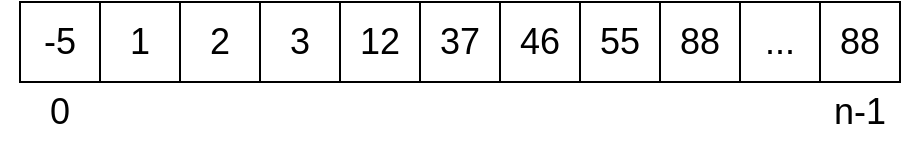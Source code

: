<mxfile>
    <diagram id="giJpf6NeWhwe5ZTnaVAN" name="Page-1">
        <mxGraphModel dx="634" dy="574" grid="1" gridSize="10" guides="1" tooltips="1" connect="1" arrows="1" fold="1" page="1" pageScale="1" pageWidth="850" pageHeight="1100" math="0" shadow="0">
            <root>
                <mxCell id="0"/>
                <mxCell id="1" parent="0"/>
                <mxCell id="2" value="&lt;span style=&quot;font-size: 18px&quot;&gt;-5&lt;/span&gt;" style="rounded=0;whiteSpace=wrap;html=1;" parent="1" vertex="1">
                    <mxGeometry x="40" y="40" width="40" height="40" as="geometry"/>
                </mxCell>
                <mxCell id="3" value="&lt;font style=&quot;font-size: 18px&quot;&gt;1&lt;/font&gt;" style="rounded=0;whiteSpace=wrap;html=1;" parent="1" vertex="1">
                    <mxGeometry x="80" y="40" width="40" height="40" as="geometry"/>
                </mxCell>
                <mxCell id="4" value="&lt;font style=&quot;font-size: 18px&quot;&gt;2&lt;/font&gt;" style="rounded=0;whiteSpace=wrap;html=1;" parent="1" vertex="1">
                    <mxGeometry x="120" y="40" width="40" height="40" as="geometry"/>
                </mxCell>
                <mxCell id="5" value="&lt;font style=&quot;font-size: 18px&quot;&gt;3&lt;/font&gt;" style="rounded=0;whiteSpace=wrap;html=1;" parent="1" vertex="1">
                    <mxGeometry x="160" y="40" width="40" height="40" as="geometry"/>
                </mxCell>
                <mxCell id="6" value="&lt;font style=&quot;font-size: 18px&quot;&gt;12&lt;/font&gt;" style="rounded=0;whiteSpace=wrap;html=1;" parent="1" vertex="1">
                    <mxGeometry x="200" y="40" width="40" height="40" as="geometry"/>
                </mxCell>
                <mxCell id="7" value="&lt;font style=&quot;font-size: 18px&quot;&gt;37&lt;/font&gt;" style="rounded=0;whiteSpace=wrap;html=1;" parent="1" vertex="1">
                    <mxGeometry x="240" y="40" width="40" height="40" as="geometry"/>
                </mxCell>
                <mxCell id="8" value="&lt;font style=&quot;font-size: 18px&quot;&gt;46&lt;/font&gt;" style="rounded=0;whiteSpace=wrap;html=1;" parent="1" vertex="1">
                    <mxGeometry x="280" y="40" width="40" height="40" as="geometry"/>
                </mxCell>
                <mxCell id="9" value="&lt;font style=&quot;font-size: 18px&quot;&gt;55&lt;/font&gt;" style="rounded=0;whiteSpace=wrap;html=1;" parent="1" vertex="1">
                    <mxGeometry x="320" y="40" width="40" height="40" as="geometry"/>
                </mxCell>
                <mxCell id="10" value="&lt;font style=&quot;font-size: 18px&quot;&gt;88&lt;/font&gt;" style="rounded=0;whiteSpace=wrap;html=1;" parent="1" vertex="1">
                    <mxGeometry x="360" y="40" width="40" height="40" as="geometry"/>
                </mxCell>
                <mxCell id="11" value="&lt;font style=&quot;font-size: 18px&quot;&gt;...&lt;/font&gt;" style="rounded=0;whiteSpace=wrap;html=1;" parent="1" vertex="1">
                    <mxGeometry x="400" y="40" width="40" height="40" as="geometry"/>
                </mxCell>
                <mxCell id="12" value="&lt;font style=&quot;font-size: 18px&quot;&gt;88&lt;/font&gt;" style="rounded=0;whiteSpace=wrap;html=1;" parent="1" vertex="1">
                    <mxGeometry x="440" y="40" width="40" height="40" as="geometry"/>
                </mxCell>
                <mxCell id="13" value="n-1" style="text;html=1;strokeColor=none;fillColor=none;align=center;verticalAlign=middle;whiteSpace=wrap;rounded=0;fontSize=18;" parent="1" vertex="1">
                    <mxGeometry x="430" y="80" width="60" height="30" as="geometry"/>
                </mxCell>
                <mxCell id="14" value="0" style="text;html=1;strokeColor=none;fillColor=none;align=center;verticalAlign=middle;whiteSpace=wrap;rounded=0;fontSize=18;" parent="1" vertex="1">
                    <mxGeometry x="30" y="80" width="60" height="30" as="geometry"/>
                </mxCell>
            </root>
        </mxGraphModel>
    </diagram>
</mxfile>